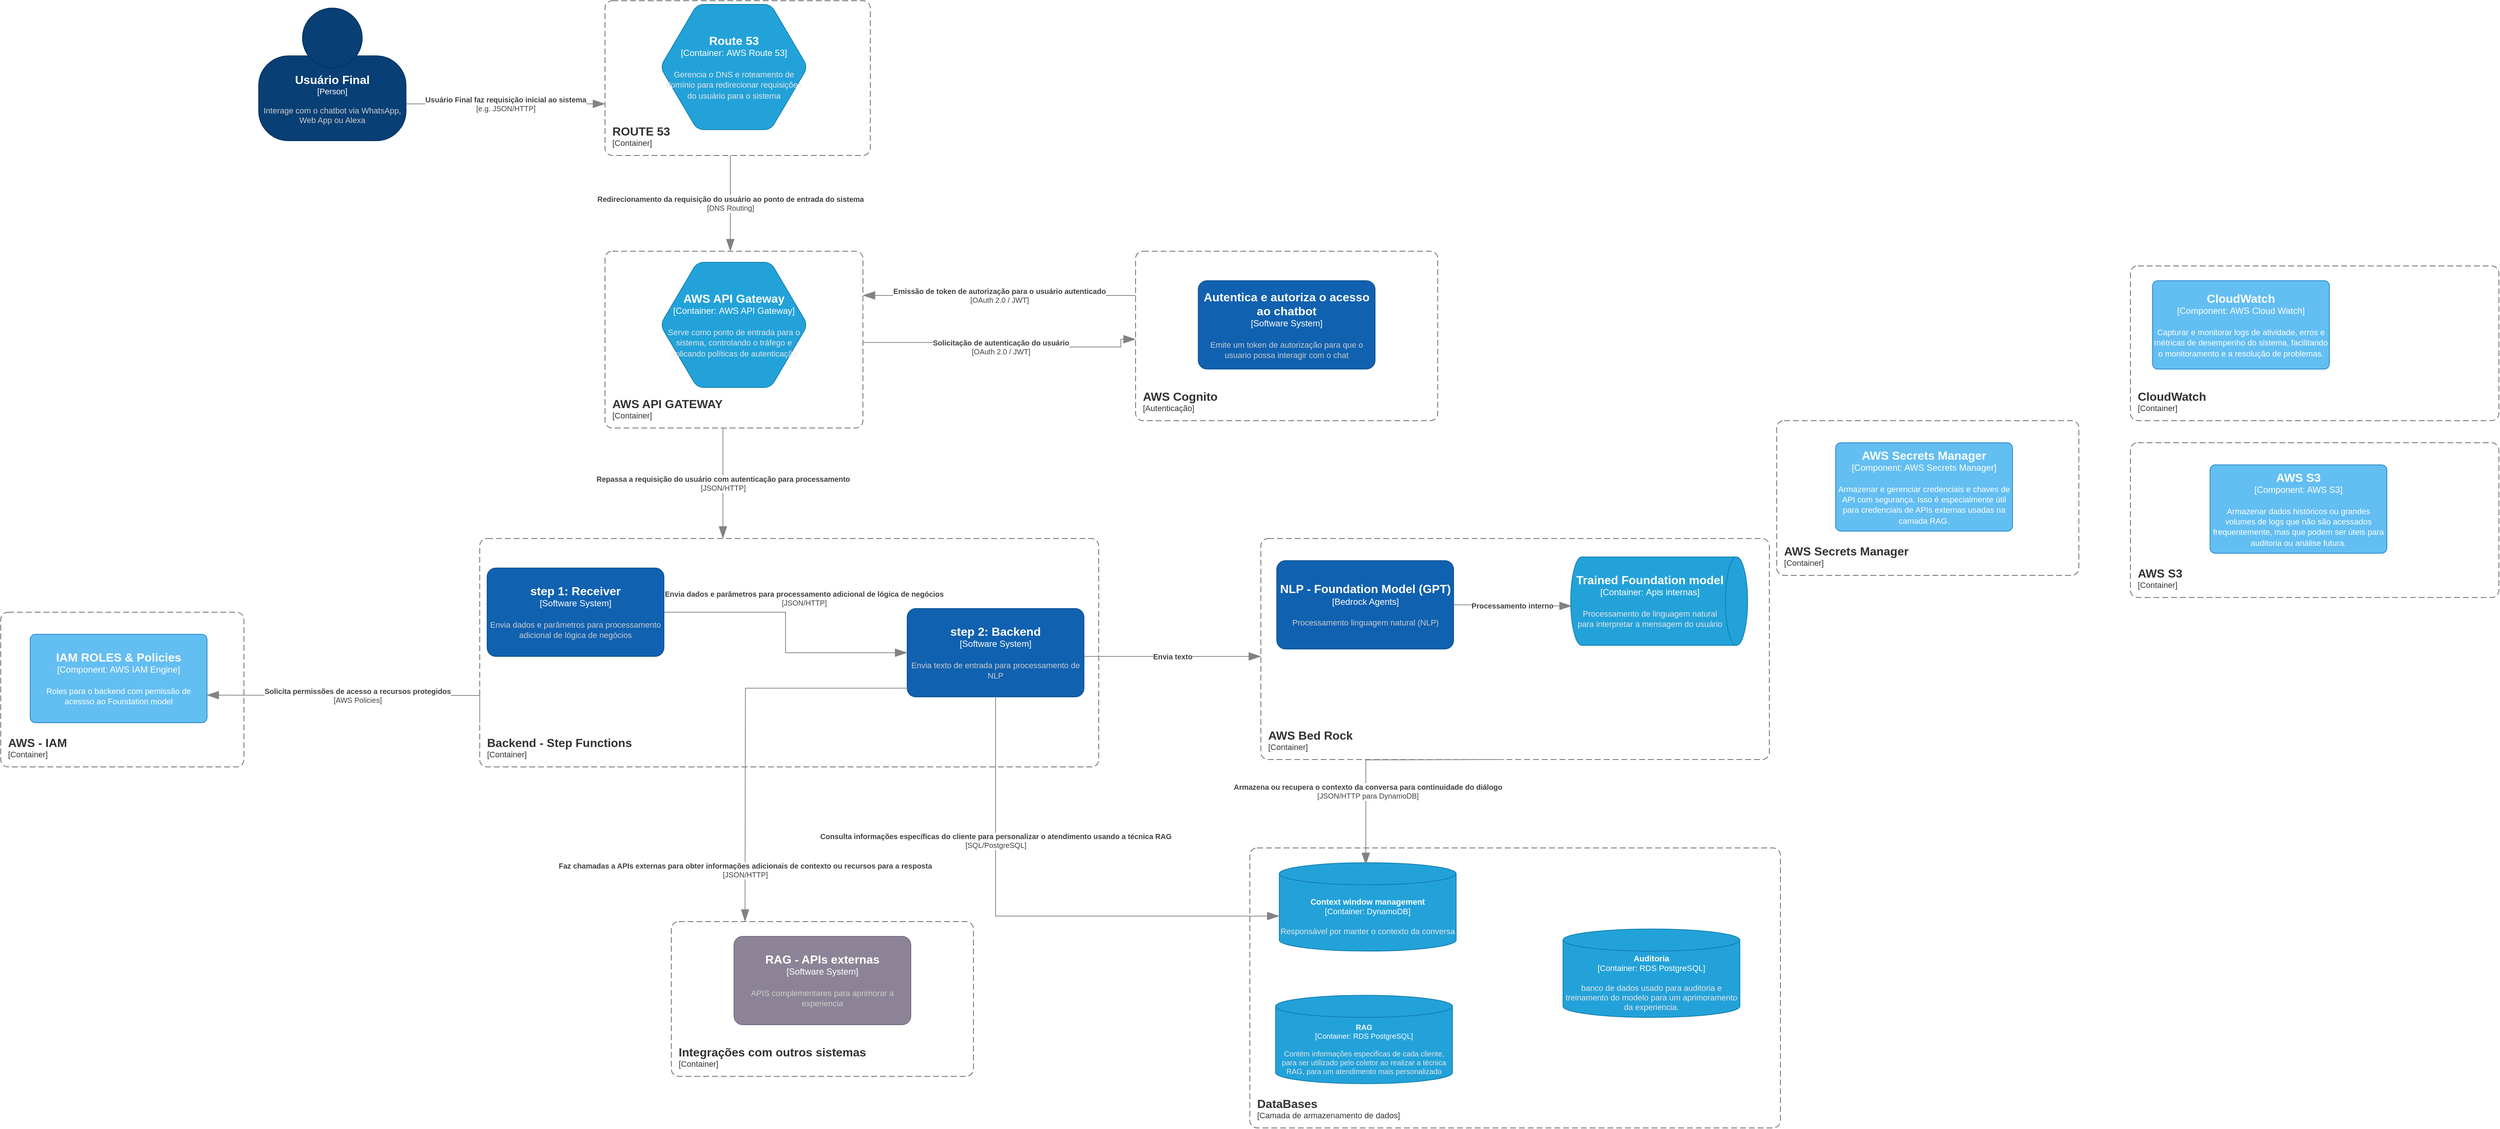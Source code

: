 <mxfile version="24.8.3">
  <diagram name="componentes" id="CaJh-Bn7c98b0ytrD74R">
    <mxGraphModel dx="5065" dy="3355" grid="1" gridSize="10" guides="1" tooltips="1" connect="1" arrows="1" fold="1" page="1" pageScale="1" pageWidth="827" pageHeight="1169" math="0" shadow="0">
      <root>
        <mxCell id="0" />
        <mxCell id="1" parent="0" />
        <object placeholders="1" c4Name="Usuário Final" c4Type="Person" c4Description="Interage com o chatbot via WhatsApp, Web App ou Alexa" label="&lt;font style=&quot;font-size: 16px&quot;&gt;&lt;b&gt;%c4Name%&lt;/b&gt;&lt;/font&gt;&lt;div&gt;[%c4Type%]&lt;/div&gt;&lt;br&gt;&lt;div&gt;&lt;font style=&quot;font-size: 11px&quot;&gt;&lt;font color=&quot;#cccccc&quot;&gt;%c4Description%&lt;/font&gt;&lt;/div&gt;" id="VNdF38yCdSBTjwTRoGW1-2">
          <mxCell style="html=1;fontSize=11;dashed=0;whiteSpace=wrap;fillColor=#083F75;strokeColor=#06315C;fontColor=#ffffff;shape=mxgraph.c4.person2;align=center;metaEdit=1;points=[[0.5,0,0],[1,0.5,0],[1,0.75,0],[0.75,1,0],[0.5,1,0],[0.25,1,0],[0,0.75,0],[0,0.5,0]];resizable=0;" parent="1" vertex="1">
            <mxGeometry x="-580" y="-220" width="200" height="180" as="geometry" />
          </mxCell>
        </object>
        <mxCell id="VNdF38yCdSBTjwTRoGW1-6" value="" style="group" parent="1" vertex="1" connectable="0">
          <mxGeometry x="610" y="100" width="410" height="240" as="geometry" />
        </mxCell>
        <object placeholders="1" c4Name="AWS Cognito" c4Type="ContainerScopeBoundary" c4Application="Autenticação" label="&lt;font style=&quot;font-size: 16px&quot;&gt;&lt;b&gt;&lt;div style=&quot;text-align: left&quot;&gt;%c4Name%&lt;/div&gt;&lt;/b&gt;&lt;/font&gt;&lt;div style=&quot;text-align: left&quot;&gt;[%c4Application%]&lt;/div&gt;" id="VNdF38yCdSBTjwTRoGW1-4">
          <mxCell style="rounded=1;fontSize=11;whiteSpace=wrap;html=1;dashed=1;arcSize=20;fillColor=none;strokeColor=#666666;fontColor=#333333;labelBackgroundColor=none;align=left;verticalAlign=bottom;labelBorderColor=none;spacingTop=0;spacing=10;dashPattern=8 4;metaEdit=1;rotatable=0;perimeter=rectanglePerimeter;noLabel=0;labelPadding=0;allowArrows=0;connectable=0;expand=0;recursiveResize=0;editable=1;pointerEvents=0;absoluteArcSize=1;points=[[0.25,0,0],[0.5,0,0],[0.75,0,0],[1,0.25,0],[1,0.5,0],[1,0.75,0],[0.75,1,0],[0.5,1,0],[0.25,1,0],[0,0.75,0],[0,0.5,0],[0,0.25,0]];" parent="VNdF38yCdSBTjwTRoGW1-6" vertex="1">
            <mxGeometry y="10" width="410" height="230" as="geometry" />
          </mxCell>
        </object>
        <object placeholders="1" c4Name="Autentica e autoriza o acesso ao chatbot" c4Type="Software System" c4Description="Emite um token de autorização para que o usuario possa interagir com o chat" label="&lt;font style=&quot;font-size: 16px&quot;&gt;&lt;b&gt;%c4Name%&lt;/b&gt;&lt;/font&gt;&lt;div&gt;[%c4Type%]&lt;/div&gt;&lt;br&gt;&lt;div&gt;&lt;font style=&quot;font-size: 11px&quot;&gt;&lt;font color=&quot;#cccccc&quot;&gt;%c4Description%&lt;/font&gt;&lt;/div&gt;" id="VNdF38yCdSBTjwTRoGW1-5">
          <mxCell style="rounded=1;whiteSpace=wrap;html=1;labelBackgroundColor=none;fillColor=#1061B0;fontColor=#ffffff;align=center;arcSize=10;strokeColor=#0D5091;metaEdit=1;resizable=0;points=[[0.25,0,0],[0.5,0,0],[0.75,0,0],[1,0.25,0],[1,0.5,0],[1,0.75,0],[0.75,1,0],[0.5,1,0],[0.25,1,0],[0,0.75,0],[0,0.5,0],[0,0.25,0]];" parent="VNdF38yCdSBTjwTRoGW1-6" vertex="1">
            <mxGeometry x="85" y="49.996" width="240" height="120" as="geometry" />
          </mxCell>
        </object>
        <object placeholders="1" c4Name="ROUTE 53" c4Type="ContainerScopeBoundary" c4Application="Container" label="&lt;font style=&quot;font-size: 16px&quot;&gt;&lt;b&gt;&lt;div style=&quot;text-align: left&quot;&gt;%c4Name%&lt;/div&gt;&lt;/b&gt;&lt;/font&gt;&lt;div style=&quot;text-align: left&quot;&gt;[%c4Application%]&lt;/div&gt;" id="VNdF38yCdSBTjwTRoGW1-8">
          <mxCell style="rounded=1;fontSize=11;whiteSpace=wrap;html=1;dashed=1;arcSize=20;fillColor=none;strokeColor=#666666;fontColor=#333333;labelBackgroundColor=none;align=left;verticalAlign=bottom;labelBorderColor=none;spacingTop=0;spacing=10;dashPattern=8 4;metaEdit=1;rotatable=0;perimeter=rectanglePerimeter;noLabel=0;labelPadding=0;allowArrows=0;connectable=0;expand=0;recursiveResize=0;editable=1;pointerEvents=0;absoluteArcSize=1;points=[[0.25,0,0],[0.5,0,0],[0.75,0,0],[1,0.25,0],[1,0.5,0],[1,0.75,0],[0.75,1,0],[0.5,1,0],[0.25,1,0],[0,0.75,0],[0,0.5,0],[0,0.25,0]];" parent="1" vertex="1">
            <mxGeometry x="-110" y="-230" width="360" height="210" as="geometry" />
          </mxCell>
        </object>
        <object placeholders="1" c4Name="CloudWatch" c4Type="ContainerScopeBoundary" c4Application="Container" label="&lt;font style=&quot;font-size: 16px&quot;&gt;&lt;b&gt;&lt;div style=&quot;text-align: left&quot;&gt;%c4Name%&lt;/div&gt;&lt;/b&gt;&lt;/font&gt;&lt;div style=&quot;text-align: left&quot;&gt;[%c4Application%]&lt;/div&gt;" id="xEpCCRuONQisVrGLrf9y-15">
          <mxCell style="rounded=1;fontSize=11;whiteSpace=wrap;html=1;dashed=1;arcSize=20;fillColor=none;strokeColor=#666666;fontColor=#333333;labelBackgroundColor=none;align=left;verticalAlign=bottom;labelBorderColor=none;spacingTop=0;spacing=10;dashPattern=8 4;metaEdit=1;rotatable=0;perimeter=rectanglePerimeter;noLabel=0;labelPadding=0;allowArrows=0;connectable=0;expand=0;recursiveResize=0;editable=1;pointerEvents=0;absoluteArcSize=1;points=[[0.25,0,0],[0.5,0,0],[0.75,0,0],[1,0.25,0],[1,0.5,0],[1,0.75,0],[0.75,1,0],[0.5,1,0],[0.25,1,0],[0,0.75,0],[0,0.5,0],[0,0.25,0]];" parent="1" vertex="1">
            <mxGeometry x="1960" y="130" width="500" height="210" as="geometry" />
          </mxCell>
        </object>
        <object placeholders="1" c4Name="CloudWatch" c4Type="Component" c4Technology="AWS Cloud Watch" c4Description="Capturar e monitorar logs de atividade, erros e métricas de desempenho do sistema, facilitando o monitoramento e a resolução de problemas." label="&lt;font style=&quot;font-size: 16px&quot;&gt;&lt;b&gt;%c4Name%&lt;/b&gt;&lt;/font&gt;&lt;div&gt;[%c4Type%: %c4Technology%]&lt;/div&gt;&lt;br&gt;&lt;div&gt;&lt;font style=&quot;font-size: 11px&quot;&gt;%c4Description%&lt;/font&gt;&lt;/div&gt;" id="xEpCCRuONQisVrGLrf9y-16">
          <mxCell style="rounded=1;whiteSpace=wrap;html=1;labelBackgroundColor=none;fillColor=#63BEF2;fontColor=#ffffff;align=center;arcSize=6;strokeColor=#2086C9;metaEdit=1;resizable=0;points=[[0.25,0,0],[0.5,0,0],[0.75,0,0],[1,0.25,0],[1,0.5,0],[1,0.75,0],[0.75,1,0],[0.5,1,0],[0.25,1,0],[0,0.75,0],[0,0.5,0],[0,0.25,0]];" parent="1" vertex="1">
            <mxGeometry x="1990" y="150" width="240" height="120" as="geometry" />
          </mxCell>
        </object>
        <object placeholders="1" c4Name="AWS Secrets Manager" c4Type="ContainerScopeBoundary" c4Application="Container" label="&lt;font style=&quot;font-size: 16px&quot;&gt;&lt;b&gt;&lt;div style=&quot;text-align: left&quot;&gt;%c4Name%&lt;/div&gt;&lt;/b&gt;&lt;/font&gt;&lt;div style=&quot;text-align: left&quot;&gt;[%c4Application%]&lt;/div&gt;" id="xEpCCRuONQisVrGLrf9y-17">
          <mxCell style="rounded=1;fontSize=11;whiteSpace=wrap;html=1;dashed=1;arcSize=20;fillColor=none;strokeColor=#666666;fontColor=#333333;labelBackgroundColor=none;align=left;verticalAlign=bottom;labelBorderColor=none;spacingTop=0;spacing=10;dashPattern=8 4;metaEdit=1;rotatable=0;perimeter=rectanglePerimeter;noLabel=0;labelPadding=0;allowArrows=0;connectable=0;expand=0;recursiveResize=0;editable=1;pointerEvents=0;absoluteArcSize=1;points=[[0.25,0,0],[0.5,0,0],[0.75,0,0],[1,0.25,0],[1,0.5,0],[1,0.75,0],[0.75,1,0],[0.5,1,0],[0.25,1,0],[0,0.75,0],[0,0.5,0],[0,0.25,0]];" parent="1" vertex="1">
            <mxGeometry x="1480" y="340" width="410" height="210" as="geometry" />
          </mxCell>
        </object>
        <object placeholders="1" c4Name="AWS Secrets Manager" c4Type="Component" c4Technology="AWS Secrets Manager" c4Description="Armazenar e gerenciar credenciais e chaves de API com segurança. Isso é especialmente útil para credenciais de APIs externas usadas na camada RAG." label="&lt;font style=&quot;font-size: 16px&quot;&gt;&lt;b&gt;%c4Name%&lt;/b&gt;&lt;/font&gt;&lt;div&gt;[%c4Type%: %c4Technology%]&lt;/div&gt;&lt;br&gt;&lt;div&gt;&lt;font style=&quot;font-size: 11px&quot;&gt;%c4Description%&lt;/font&gt;&lt;/div&gt;" id="xEpCCRuONQisVrGLrf9y-18">
          <mxCell style="rounded=1;whiteSpace=wrap;html=1;labelBackgroundColor=none;fillColor=#63BEF2;fontColor=#ffffff;align=center;arcSize=6;strokeColor=#2086C9;metaEdit=1;resizable=0;points=[[0.25,0,0],[0.5,0,0],[0.75,0,0],[1,0.25,0],[1,0.5,0],[1,0.75,0],[0.75,1,0],[0.5,1,0],[0.25,1,0],[0,0.75,0],[0,0.5,0],[0,0.25,0]];" parent="1" vertex="1">
            <mxGeometry x="1560" y="370" width="240" height="120" as="geometry" />
          </mxCell>
        </object>
        <object placeholders="1" c4Name="AWS S3" c4Type="ContainerScopeBoundary" c4Application="Container" label="&lt;font style=&quot;font-size: 16px&quot;&gt;&lt;b&gt;&lt;div style=&quot;text-align: left&quot;&gt;%c4Name%&lt;/div&gt;&lt;/b&gt;&lt;/font&gt;&lt;div style=&quot;text-align: left&quot;&gt;[%c4Application%]&lt;/div&gt;" id="xEpCCRuONQisVrGLrf9y-19">
          <mxCell style="rounded=1;fontSize=11;whiteSpace=wrap;html=1;dashed=1;arcSize=20;fillColor=none;strokeColor=#666666;fontColor=#333333;labelBackgroundColor=none;align=left;verticalAlign=bottom;labelBorderColor=none;spacingTop=0;spacing=10;dashPattern=8 4;metaEdit=1;rotatable=0;perimeter=rectanglePerimeter;noLabel=0;labelPadding=0;allowArrows=0;connectable=0;expand=0;recursiveResize=0;editable=1;pointerEvents=0;absoluteArcSize=1;points=[[0.25,0,0],[0.5,0,0],[0.75,0,0],[1,0.25,0],[1,0.5,0],[1,0.75,0],[0.75,1,0],[0.5,1,0],[0.25,1,0],[0,0.75,0],[0,0.5,0],[0,0.25,0]];" parent="1" vertex="1">
            <mxGeometry x="1960" y="370" width="500" height="210" as="geometry" />
          </mxCell>
        </object>
        <object placeholders="1" c4Name="AWS S3" c4Type="Component" c4Technology="AWS S3" c4Description="Armazenar dados históricos ou grandes volumes de logs que não são acessados frequentemente, mas que podem ser úteis para auditoria ou análise futura." label="&lt;font style=&quot;font-size: 16px&quot;&gt;&lt;b&gt;%c4Name%&lt;/b&gt;&lt;/font&gt;&lt;div&gt;[%c4Type%: %c4Technology%]&lt;/div&gt;&lt;br&gt;&lt;div&gt;&lt;font style=&quot;font-size: 11px&quot;&gt;%c4Description%&lt;/font&gt;&lt;/div&gt;" id="xEpCCRuONQisVrGLrf9y-20">
          <mxCell style="rounded=1;whiteSpace=wrap;html=1;labelBackgroundColor=none;fillColor=#63BEF2;fontColor=#ffffff;align=center;arcSize=6;strokeColor=#2086C9;metaEdit=1;resizable=0;points=[[0.25,0,0],[0.5,0,0],[0.75,0,0],[1,0.25,0],[1,0.5,0],[1,0.75,0],[0.75,1,0],[0.5,1,0],[0.25,1,0],[0,0.75,0],[0,0.5,0],[0,0.25,0]];" parent="1" vertex="1">
            <mxGeometry x="2068" y="400" width="240" height="120" as="geometry" />
          </mxCell>
        </object>
        <object placeholders="1" c4Name="Route 53" c4Type="Container" c4Technology="AWS Route 53" c4Description="Gerencia o DNS e roteamento de domínio para redirecionar requisições do usuário para o sistema" label="&lt;font style=&quot;font-size: 16px&quot;&gt;&lt;b&gt;%c4Name%&lt;/b&gt;&lt;/font&gt;&lt;div&gt;[%c4Type%:&amp;nbsp;%c4Technology%]&lt;/div&gt;&lt;br&gt;&lt;div&gt;&lt;font style=&quot;font-size: 11px&quot;&gt;&lt;font color=&quot;#E6E6E6&quot;&gt;%c4Description%&lt;/font&gt;&lt;/div&gt;" id="4NacW16ovgqLjH-iZWPr-2">
          <mxCell style="shape=hexagon;size=50;perimeter=hexagonPerimeter2;whiteSpace=wrap;html=1;fixedSize=1;rounded=1;labelBackgroundColor=none;fillColor=#23A2D9;fontSize=12;fontColor=#ffffff;align=center;strokeColor=#0E7DAD;metaEdit=1;points=[[0.5,0,0],[1,0.25,0],[1,0.5,0],[1,0.75,0],[0.5,1,0],[0,0.75,0],[0,0.5,0],[0,0.25,0]];resizable=0;" vertex="1" parent="1">
            <mxGeometry x="-35" y="-225" width="200" height="170" as="geometry" />
          </mxCell>
        </object>
        <object placeholders="1" c4Type="Relationship" c4Technology="e.g. JSON/HTTP" c4Description="Usuário Final faz requisição inicial ao sistema" label="&lt;div style=&quot;text-align: left&quot;&gt;&lt;div style=&quot;text-align: center&quot;&gt;&lt;b&gt;%c4Description%&lt;/b&gt;&lt;/div&gt;&lt;div style=&quot;text-align: center&quot;&gt;[%c4Technology%]&lt;/div&gt;&lt;/div&gt;" id="4NacW16ovgqLjH-iZWPr-5">
          <mxCell style="endArrow=blockThin;html=1;fontSize=10;fontColor=#404040;strokeWidth=1;endFill=1;strokeColor=#828282;elbow=vertical;metaEdit=1;endSize=14;startSize=14;jumpStyle=arc;jumpSize=16;rounded=0;edgeStyle=orthogonalEdgeStyle;" edge="1" parent="1">
            <mxGeometry width="240" relative="1" as="geometry">
              <mxPoint x="-380" y="-90" as="sourcePoint" />
              <mxPoint x="-110" y="-90" as="targetPoint" />
            </mxGeometry>
          </mxCell>
        </object>
        <mxCell id="4NacW16ovgqLjH-iZWPr-6" value="" style="group" vertex="1" connectable="0" parent="1">
          <mxGeometry x="-110" y="110" width="350" height="240" as="geometry" />
        </mxCell>
        <object placeholders="1" c4Name="AWS API GATEWAY" c4Type="ContainerScopeBoundary" c4Application="Container" label="&lt;font style=&quot;font-size: 16px&quot;&gt;&lt;b&gt;&lt;div style=&quot;text-align: left&quot;&gt;%c4Name%&lt;/div&gt;&lt;/b&gt;&lt;/font&gt;&lt;div style=&quot;text-align: left&quot;&gt;[%c4Application%]&lt;/div&gt;" id="VNdF38yCdSBTjwTRoGW1-7">
          <mxCell style="rounded=1;fontSize=11;whiteSpace=wrap;html=1;dashed=1;arcSize=20;fillColor=none;strokeColor=#666666;fontColor=#333333;labelBackgroundColor=none;align=left;verticalAlign=bottom;labelBorderColor=none;spacingTop=0;spacing=10;dashPattern=8 4;metaEdit=1;rotatable=0;perimeter=rectanglePerimeter;noLabel=0;labelPadding=0;allowArrows=0;connectable=0;expand=0;recursiveResize=0;editable=1;pointerEvents=0;absoluteArcSize=1;points=[[0.25,0,0],[0.5,0,0],[0.75,0,0],[1,0.25,0],[1,0.5,0],[1,0.75,0],[0.75,1,0],[0.5,1,0],[0.25,1,0],[0,0.75,0],[0,0.5,0],[0,0.25,0]];" parent="4NacW16ovgqLjH-iZWPr-6" vertex="1">
            <mxGeometry width="350" height="240" as="geometry" />
          </mxCell>
        </object>
        <object placeholders="1" c4Name="AWS API Gateway" c4Type="Container" c4Technology="AWS API Gateway" c4Description="Serve como ponto de entrada para o sistema, controlando o tráfego e aplicando políticas de autenticação" label="&lt;font style=&quot;font-size: 16px&quot;&gt;&lt;b&gt;%c4Name%&lt;/b&gt;&lt;/font&gt;&lt;div&gt;[%c4Type%:&amp;nbsp;%c4Technology%]&lt;/div&gt;&lt;br&gt;&lt;div&gt;&lt;font style=&quot;font-size: 11px&quot;&gt;&lt;font color=&quot;#E6E6E6&quot;&gt;%c4Description%&lt;/font&gt;&lt;/div&gt;" id="4NacW16ovgqLjH-iZWPr-3">
          <mxCell style="shape=hexagon;size=50;perimeter=hexagonPerimeter2;whiteSpace=wrap;html=1;fixedSize=1;rounded=1;labelBackgroundColor=none;fillColor=#23A2D9;fontSize=12;fontColor=#ffffff;align=center;strokeColor=#0E7DAD;metaEdit=1;points=[[0.5,0,0],[1,0.25,0],[1,0.5,0],[1,0.75,0],[0.5,1,0],[0,0.75,0],[0,0.5,0],[0,0.25,0]];resizable=0;" vertex="1" parent="4NacW16ovgqLjH-iZWPr-6">
            <mxGeometry x="74.996" y="15" width="200" height="170" as="geometry" />
          </mxCell>
        </object>
        <object placeholders="1" c4Type="Relationship" c4Technology="DNS Routing" c4Description="Redirecionamento da requisição do usuário ao ponto de entrada do sistema" label="&lt;div style=&quot;text-align: left&quot;&gt;&lt;div style=&quot;text-align: center&quot;&gt;&lt;b&gt;%c4Description%&lt;/b&gt;&lt;/div&gt;&lt;div style=&quot;text-align: center&quot;&gt;[%c4Technology%]&lt;/div&gt;&lt;/div&gt;" id="4NacW16ovgqLjH-iZWPr-7">
          <mxCell style="endArrow=blockThin;html=1;fontSize=10;fontColor=#404040;strokeWidth=1;endFill=1;strokeColor=#828282;elbow=vertical;metaEdit=1;endSize=14;startSize=14;jumpStyle=arc;jumpSize=16;rounded=0;edgeStyle=orthogonalEdgeStyle;" edge="1" parent="1">
            <mxGeometry width="240" relative="1" as="geometry">
              <mxPoint x="60" y="-20" as="sourcePoint" />
              <mxPoint x="60" y="110" as="targetPoint" />
            </mxGeometry>
          </mxCell>
        </object>
        <object placeholders="1" c4Type="Relationship" c4Technology="OAuth 2.0 / JWT" c4Description="Solicitação de autenticação do usuário" label="&lt;div style=&quot;text-align: left&quot;&gt;&lt;div style=&quot;text-align: center&quot;&gt;&lt;b&gt;%c4Description%&lt;/b&gt;&lt;/div&gt;&lt;div style=&quot;text-align: center&quot;&gt;[%c4Technology%]&lt;/div&gt;&lt;/div&gt;" id="4NacW16ovgqLjH-iZWPr-8">
          <mxCell style="endArrow=blockThin;html=1;fontSize=10;fontColor=#404040;strokeWidth=1;endFill=1;strokeColor=#828282;elbow=vertical;metaEdit=1;endSize=14;startSize=14;jumpStyle=arc;jumpSize=16;rounded=0;edgeStyle=orthogonalEdgeStyle;" edge="1" parent="1">
            <mxGeometry width="240" relative="1" as="geometry">
              <mxPoint x="240" y="233.91" as="sourcePoint" />
              <mxPoint x="610" y="229.5" as="targetPoint" />
              <Array as="points">
                <mxPoint x="415" y="234" />
                <mxPoint x="415" y="240" />
                <mxPoint x="590" y="240" />
                <mxPoint x="590" y="230" />
              </Array>
            </mxGeometry>
          </mxCell>
        </object>
        <object placeholders="1" c4Type="Relationship" c4Technology="OAuth 2.0 / JWT" c4Description="Emissão de token de autorização para o usuário autenticado" label="&lt;div style=&quot;text-align: left&quot;&gt;&lt;div style=&quot;text-align: center&quot;&gt;&lt;b&gt;%c4Description%&lt;/b&gt;&lt;/div&gt;&lt;div style=&quot;text-align: center&quot;&gt;[%c4Technology%]&lt;/div&gt;&lt;/div&gt;" id="4NacW16ovgqLjH-iZWPr-9">
          <mxCell style="endArrow=blockThin;html=1;fontSize=10;fontColor=#404040;strokeWidth=1;endFill=1;strokeColor=#828282;elbow=vertical;metaEdit=1;endSize=14;startSize=14;jumpStyle=arc;jumpSize=16;rounded=0;edgeStyle=orthogonalEdgeStyle;" edge="1" parent="1">
            <mxGeometry width="240" relative="1" as="geometry">
              <mxPoint x="610" y="170" as="sourcePoint" />
              <mxPoint x="240" y="170" as="targetPoint" />
            </mxGeometry>
          </mxCell>
        </object>
        <object placeholders="1" c4Type="Relationship" c4Technology="JSON/HTTP" c4Description="Repassa a requisição do usuário com autenticação para processamento" label="&lt;div style=&quot;text-align: left&quot;&gt;&lt;div style=&quot;text-align: center&quot;&gt;&lt;b&gt;%c4Description%&lt;/b&gt;&lt;/div&gt;&lt;div style=&quot;text-align: center&quot;&gt;[%c4Technology%]&lt;/div&gt;&lt;/div&gt;" id="4NacW16ovgqLjH-iZWPr-11">
          <mxCell style="endArrow=blockThin;html=1;fontSize=10;fontColor=#404040;strokeWidth=1;endFill=1;strokeColor=#828282;elbow=vertical;metaEdit=1;endSize=14;startSize=14;jumpStyle=arc;jumpSize=16;rounded=0;edgeStyle=orthogonalEdgeStyle;" edge="1" parent="1">
            <mxGeometry width="240" relative="1" as="geometry">
              <mxPoint x="50" y="350" as="sourcePoint" />
              <mxPoint x="50" y="500" as="targetPoint" />
            </mxGeometry>
          </mxCell>
        </object>
        <object placeholders="1" c4Type="Relationship" c4Technology="JSON/HTTP" c4Description=" Envia dados e parâmetros para processamento adicional de lógica de negócios" label="&lt;div style=&quot;text-align: left&quot;&gt;&lt;div style=&quot;text-align: center&quot;&gt;&lt;b&gt;%c4Description%&lt;/b&gt;&lt;/div&gt;&lt;div style=&quot;text-align: center&quot;&gt;[%c4Technology%]&lt;/div&gt;&lt;/div&gt;" id="4NacW16ovgqLjH-iZWPr-13">
          <mxCell style="endArrow=blockThin;html=1;fontSize=10;fontColor=#404040;strokeWidth=1;endFill=1;strokeColor=#828282;elbow=vertical;metaEdit=1;endSize=14;startSize=14;jumpStyle=arc;jumpSize=16;rounded=0;edgeStyle=orthogonalEdgeStyle;entryX=0;entryY=0.5;entryDx=0;entryDy=0;entryPerimeter=0;exitX=1;exitY=0.5;exitDx=0;exitDy=0;exitPerimeter=0;" edge="1" parent="1" source="xEpCCRuONQisVrGLrf9y-6" target="4NacW16ovgqLjH-iZWPr-12">
            <mxGeometry x="-0.136" y="32" width="240" relative="1" as="geometry">
              <mxPoint x="-10" y="600" as="sourcePoint" />
              <mxPoint x="220" y="600" as="targetPoint" />
              <mxPoint x="-7" y="-20" as="offset" />
            </mxGeometry>
          </mxCell>
        </object>
        <object placeholders="1" c4Name="Backend - Step Functions" c4Type="ContainerScopeBoundary" c4Application="Container" label="&lt;font style=&quot;font-size: 16px&quot;&gt;&lt;b&gt;&lt;div style=&quot;text-align: left&quot;&gt;%c4Name%&lt;/div&gt;&lt;/b&gt;&lt;/font&gt;&lt;div style=&quot;text-align: left&quot;&gt;[%c4Application%]&lt;/div&gt;" id="xEpCCRuONQisVrGLrf9y-5">
          <mxCell style="rounded=1;fontSize=11;whiteSpace=wrap;html=1;dashed=1;arcSize=20;fillColor=none;strokeColor=#666666;fontColor=#333333;labelBackgroundColor=none;align=left;verticalAlign=bottom;labelBorderColor=none;spacingTop=0;spacing=10;dashPattern=8 4;metaEdit=1;rotatable=0;perimeter=rectanglePerimeter;noLabel=0;labelPadding=0;allowArrows=0;connectable=0;expand=0;recursiveResize=0;editable=1;pointerEvents=0;absoluteArcSize=1;points=[[0.25,0,0],[0.5,0,0],[0.75,0,0],[1,0.25,0],[1,0.5,0],[1,0.75,0],[0.75,1,0],[0.5,1,0],[0.25,1,0],[0,0.75,0],[0,0.5,0],[0,0.25,0]];" parent="1" vertex="1">
            <mxGeometry x="-280" y="500" width="840" height="310" as="geometry" />
          </mxCell>
        </object>
        <object placeholders="1" c4Name="step 2: Backend" c4Type="Software System" c4Description="Envia texto de entrada para processamento de NLP" label="&lt;font style=&quot;font-size: 16px&quot;&gt;&lt;b&gt;%c4Name%&lt;/b&gt;&lt;/font&gt;&lt;div&gt;[%c4Type%]&lt;/div&gt;&lt;br&gt;&lt;div&gt;&lt;font style=&quot;font-size: 11px&quot;&gt;&lt;font color=&quot;#cccccc&quot;&gt;%c4Description%&lt;/font&gt;&lt;/div&gt;" id="4NacW16ovgqLjH-iZWPr-12">
          <mxCell style="rounded=1;whiteSpace=wrap;html=1;labelBackgroundColor=none;fillColor=#1061B0;fontColor=#ffffff;align=center;arcSize=10;strokeColor=#0D5091;metaEdit=1;resizable=0;points=[[0.25,0,0],[0.5,0,0],[0.75,0,0],[1,0.25,0],[1,0.5,0],[1,0.75,0],[0.75,1,0],[0.5,1,0],[0.25,1,0],[0,0.75,0],[0,0.5,0],[0,0.25,0]];" vertex="1" parent="1">
            <mxGeometry x="299.997" y="594.996" width="240" height="120" as="geometry" />
          </mxCell>
        </object>
        <object placeholders="1" c4Name="step 1: Receiver" c4Type="Software System" c4Description="Envia dados e parâmetros para processamento adicional de lógica de negócios" label="&lt;font style=&quot;font-size: 16px&quot;&gt;&lt;b&gt;%c4Name%&lt;/b&gt;&lt;/font&gt;&lt;div&gt;[%c4Type%]&lt;/div&gt;&lt;br&gt;&lt;div&gt;&lt;font style=&quot;font-size: 11px&quot;&gt;&lt;font color=&quot;#cccccc&quot;&gt;%c4Description%&lt;/font&gt;&lt;/div&gt;" id="xEpCCRuONQisVrGLrf9y-6">
          <mxCell style="rounded=1;whiteSpace=wrap;html=1;labelBackgroundColor=none;fillColor=#1061B0;fontColor=#ffffff;align=center;arcSize=10;strokeColor=#0D5091;metaEdit=1;resizable=0;points=[[0.25,0,0],[0.5,0,0],[0.75,0,0],[1,0.25,0],[1,0.5,0],[1,0.75,0],[0.75,1,0],[0.5,1,0],[0.25,1,0],[0,0.75,0],[0,0.5,0],[0,0.25,0]];" parent="1" vertex="1">
            <mxGeometry x="-270.003" y="539.996" width="240" height="120" as="geometry" />
          </mxCell>
        </object>
        <mxCell id="4NacW16ovgqLjH-iZWPr-14" value="" style="group" vertex="1" connectable="0" parent="1">
          <mxGeometry x="780" y="500" width="690" height="300" as="geometry" />
        </mxCell>
        <object placeholders="1" c4Name="AWS Bed Rock" c4Type="ContainerScopeBoundary" c4Application="Container" label="&lt;font style=&quot;font-size: 16px&quot;&gt;&lt;b&gt;&lt;div style=&quot;text-align: left&quot;&gt;%c4Name%&lt;/div&gt;&lt;/b&gt;&lt;/font&gt;&lt;div style=&quot;text-align: left&quot;&gt;[%c4Application%]&lt;/div&gt;" id="xEpCCRuONQisVrGLrf9y-2">
          <mxCell style="rounded=1;fontSize=11;whiteSpace=wrap;html=1;dashed=1;arcSize=20;fillColor=none;strokeColor=#666666;fontColor=#333333;labelBackgroundColor=none;align=left;verticalAlign=bottom;labelBorderColor=none;spacingTop=0;spacing=10;dashPattern=8 4;metaEdit=1;rotatable=0;perimeter=rectanglePerimeter;noLabel=0;labelPadding=0;allowArrows=0;connectable=0;expand=0;recursiveResize=0;editable=1;pointerEvents=0;absoluteArcSize=1;points=[[0.25,0,0],[0.5,0,0],[0.75,0,0],[1,0.25,0],[1,0.5,0],[1,0.75,0],[0.75,1,0],[0.5,1,0],[0.25,1,0],[0,0.75,0],[0,0.5,0],[0,0.25,0]];" parent="4NacW16ovgqLjH-iZWPr-14" vertex="1">
            <mxGeometry width="690" height="300" as="geometry" />
          </mxCell>
        </object>
        <object placeholders="1" c4Name="NLP - Foundation Model (GPT)" c4Type="Bedrock Agents" c4Description="Processamento linguagem natural (NLP)" label="&lt;font style=&quot;font-size: 16px&quot;&gt;&lt;b&gt;%c4Name%&lt;/b&gt;&lt;/font&gt;&lt;div&gt;[%c4Type%]&lt;/div&gt;&lt;br&gt;&lt;div&gt;&lt;font style=&quot;font-size: 11px&quot;&gt;&lt;font color=&quot;#cccccc&quot;&gt;%c4Description%&lt;/font&gt;&lt;/div&gt;" id="xEpCCRuONQisVrGLrf9y-4">
          <mxCell style="rounded=1;whiteSpace=wrap;html=1;labelBackgroundColor=none;fillColor=#1061B0;fontColor=#ffffff;align=center;arcSize=10;strokeColor=#0D5091;metaEdit=1;resizable=0;points=[[0.25,0,0],[0.5,0,0],[0.75,0,0],[1,0.25,0],[1,0.5,0],[1,0.75,0],[0.75,1,0],[0.5,1,0],[0.25,1,0],[0,0.75,0],[0,0.5,0],[0,0.25,0]];" parent="4NacW16ovgqLjH-iZWPr-14" vertex="1">
            <mxGeometry x="21.562" y="29.997" width="240" height="120" as="geometry" />
          </mxCell>
        </object>
        <object placeholders="1" c4Name="Trained Foundation model" c4Type="Container" c4Technology="Apis internas" c4Description="Processamento de linguagem natural para interpretar a mensagem do usuário" label="&lt;font style=&quot;font-size: 16px&quot;&gt;&lt;b&gt;%c4Name%&lt;/b&gt;&lt;/font&gt;&lt;div&gt;[%c4Type%:&amp;nbsp;%c4Technology%]&lt;/div&gt;&lt;br&gt;&lt;div&gt;&lt;font style=&quot;font-size: 11px&quot;&gt;&lt;font color=&quot;#E6E6E6&quot;&gt;%c4Description%&lt;/font&gt;&lt;/div&gt;" id="4NacW16ovgqLjH-iZWPr-16">
          <mxCell style="shape=cylinder3;size=15;direction=south;whiteSpace=wrap;html=1;boundedLbl=1;rounded=0;labelBackgroundColor=none;fillColor=#23A2D9;fontSize=12;fontColor=#ffffff;align=center;strokeColor=#0E7DAD;metaEdit=1;points=[[0.5,0,0],[1,0.25,0],[1,0.5,0],[1,0.75,0],[0.5,1,0],[0,0.75,0],[0,0.5,0],[0,0.25,0]];resizable=0;" vertex="1" parent="4NacW16ovgqLjH-iZWPr-14">
            <mxGeometry x="420.469" y="25" width="240" height="120" as="geometry" />
          </mxCell>
        </object>
        <object placeholders="1" c4Type="Relationship" c4Description="Processamento interno" label="&lt;div style=&quot;text-align: left&quot;&gt;&lt;div style=&quot;text-align: center&quot;&gt;&lt;b&gt;%c4Description%&lt;/b&gt;&lt;/div&gt;" id="4NacW16ovgqLjH-iZWPr-17">
          <mxCell style="endArrow=blockThin;html=1;fontSize=10;fontColor=#404040;strokeWidth=1;endFill=1;strokeColor=#828282;elbow=vertical;metaEdit=1;endSize=14;startSize=14;jumpStyle=arc;jumpSize=16;rounded=0;edgeStyle=orthogonalEdgeStyle;exitX=1;exitY=0.5;exitDx=0;exitDy=0;exitPerimeter=0;entryX=0.554;entryY=0.995;entryDx=0;entryDy=0;entryPerimeter=0;" edge="1" parent="4NacW16ovgqLjH-iZWPr-14" source="xEpCCRuONQisVrGLrf9y-4" target="4NacW16ovgqLjH-iZWPr-16">
            <mxGeometry width="240" relative="1" as="geometry">
              <mxPoint x="258.75" y="210" as="sourcePoint" />
              <mxPoint x="517.5" y="210" as="targetPoint" />
            </mxGeometry>
          </mxCell>
        </object>
        <object placeholders="1" c4Type="Relationship" c4Description="Envia texto" label="&lt;div style=&quot;text-align: left&quot;&gt;&lt;div style=&quot;text-align: center&quot;&gt;&lt;b&gt;%c4Description%&lt;/b&gt;&lt;/div&gt;" id="4NacW16ovgqLjH-iZWPr-15">
          <mxCell style="endArrow=blockThin;html=1;fontSize=10;fontColor=#404040;strokeWidth=1;endFill=1;strokeColor=#828282;elbow=vertical;metaEdit=1;endSize=14;startSize=14;jumpStyle=arc;jumpSize=16;rounded=0;edgeStyle=orthogonalEdgeStyle;" edge="1" parent="1">
            <mxGeometry width="240" relative="1" as="geometry">
              <mxPoint x="540" y="660" as="sourcePoint" />
              <mxPoint x="780" y="660" as="targetPoint" />
            </mxGeometry>
          </mxCell>
        </object>
        <mxCell id="4NacW16ovgqLjH-iZWPr-19" value="" style="group;fontSize=11;" vertex="1" connectable="0" parent="1">
          <mxGeometry x="765" y="920" width="720" height="380" as="geometry" />
        </mxCell>
        <mxCell id="4NacW16ovgqLjH-iZWPr-25" value="" style="group" vertex="1" connectable="0" parent="4NacW16ovgqLjH-iZWPr-19">
          <mxGeometry width="720" height="380" as="geometry" />
        </mxCell>
        <object placeholders="1" c4Name="DataBases" c4Type="ContainerScopeBoundary" c4Application="Camada de armazenamento de dados" label="&lt;font style=&quot;font-size: 16px&quot;&gt;&lt;b&gt;&lt;div style=&quot;text-align: left&quot;&gt;%c4Name%&lt;/div&gt;&lt;/b&gt;&lt;/font&gt;&lt;div style=&quot;text-align: left&quot;&gt;[%c4Application%]&lt;/div&gt;" id="4NacW16ovgqLjH-iZWPr-20">
          <mxCell style="rounded=1;fontSize=11;whiteSpace=wrap;html=1;dashed=1;arcSize=20;fillColor=none;strokeColor=#666666;fontColor=#333333;labelBackgroundColor=none;align=left;verticalAlign=bottom;labelBorderColor=none;spacingTop=0;spacing=10;dashPattern=8 4;metaEdit=1;rotatable=0;perimeter=rectanglePerimeter;noLabel=0;labelPadding=0;allowArrows=0;connectable=0;expand=0;recursiveResize=0;editable=1;pointerEvents=0;absoluteArcSize=1;points=[[0.25,0,0],[0.5,0,0],[0.75,0,0],[1,0.25,0],[1,0.5,0],[1,0.75,0],[0.75,1,0],[0.5,1,0],[0.25,1,0],[0,0.75,0],[0,0.5,0],[0,0.25,0]];" vertex="1" parent="4NacW16ovgqLjH-iZWPr-25">
            <mxGeometry width="720" height="380" as="geometry" />
          </mxCell>
        </object>
        <object placeholders="1" c4Name="Context window management" c4Type="Container" c4Technology="DynamoDB" c4Description="Responsável por manter o contexto da conversa" label="&lt;font style=&quot;font-size: 11px;&quot;&gt;&lt;b style=&quot;font-size: 11px;&quot;&gt;%c4Name%&lt;/b&gt;&lt;/font&gt;&lt;div style=&quot;font-size: 11px;&quot;&gt;[%c4Type%:&amp;nbsp;%c4Technology%]&lt;/div&gt;&lt;br style=&quot;font-size: 11px;&quot;&gt;&lt;div style=&quot;font-size: 11px;&quot;&gt;&lt;font style=&quot;font-size: 11px&quot;&gt;&lt;font color=&quot;#E6E6E6&quot; style=&quot;font-size: 11px;&quot;&gt;%c4Description%&lt;/font&gt;&lt;/font&gt;&lt;/div&gt;" id="4NacW16ovgqLjH-iZWPr-24">
          <mxCell style="shape=cylinder3;size=15;whiteSpace=wrap;html=1;boundedLbl=1;rounded=0;labelBackgroundColor=none;fillColor=#23A2D9;fontSize=11;fontColor=#ffffff;align=center;strokeColor=#0E7DAD;metaEdit=1;points=[[0.5,0,0],[1,0.25,0],[1,0.5,0],[1,0.75,0],[0.5,1,0],[0,0.75,0],[0,0.5,0],[0,0.25,0]];resizable=0;" vertex="1" parent="4NacW16ovgqLjH-iZWPr-25">
            <mxGeometry x="40" y="20" width="240" height="120" as="geometry" />
          </mxCell>
        </object>
        <object placeholders="1" c4Name="Auditoria" c4Type="Container" c4Technology="RDS PostgreSQL" c4Description="banco de dados usado para auditoria e treinamento do modelo para um aprimoramento da experiencia." label="&lt;font style=&quot;font-size: 11px;&quot;&gt;&lt;b style=&quot;font-size: 11px;&quot;&gt;%c4Name%&lt;/b&gt;&lt;/font&gt;&lt;div style=&quot;font-size: 11px;&quot;&gt;[%c4Type%:&amp;nbsp;%c4Technology%]&lt;/div&gt;&lt;br style=&quot;font-size: 11px;&quot;&gt;&lt;div style=&quot;font-size: 11px;&quot;&gt;&lt;font style=&quot;font-size: 11px&quot;&gt;&lt;font color=&quot;#E6E6E6&quot; style=&quot;font-size: 11px;&quot;&gt;%c4Description%&lt;/font&gt;&lt;/font&gt;&lt;/div&gt;" id="4NacW16ovgqLjH-iZWPr-23">
          <mxCell style="shape=cylinder3;size=15;whiteSpace=wrap;html=1;boundedLbl=1;rounded=0;labelBackgroundColor=none;fillColor=#23A2D9;fontSize=11;fontColor=#ffffff;align=center;strokeColor=#0E7DAD;metaEdit=1;points=[[0.5,0,0],[1,0.25,0],[1,0.5,0],[1,0.75,0],[0.5,1,0],[0,0.75,0],[0,0.5,0],[0,0.25,0]];resizable=0;" vertex="1" parent="4NacW16ovgqLjH-iZWPr-25">
            <mxGeometry x="425" y="110" width="240" height="120" as="geometry" />
          </mxCell>
        </object>
        <object placeholders="1" c4Name="RAG" c4Type="Container" c4Technology="RDS PostgreSQL" c4Description="Contém informações especificas de cada cliente, para ser utilizado pelo coletor ao realizar a técnica RAG, para um atendimento mais personalizado" label="&lt;font style=&quot;font-size: 10px;&quot;&gt;&lt;b style=&quot;font-size: 10px;&quot;&gt;%c4Name%&lt;/b&gt;&lt;/font&gt;&lt;div style=&quot;font-size: 10px;&quot;&gt;[%c4Type%:&amp;nbsp;%c4Technology%]&lt;/div&gt;&lt;br style=&quot;font-size: 10px;&quot;&gt;&lt;div style=&quot;font-size: 10px;&quot;&gt;&lt;font style=&quot;font-size: 10px;&quot;&gt;&lt;font style=&quot;font-size: 10px;&quot; color=&quot;#E6E6E6&quot;&gt;%c4Description%&lt;/font&gt;&lt;/font&gt;&lt;/div&gt;" id="4NacW16ovgqLjH-iZWPr-22">
          <mxCell style="shape=cylinder3;size=15;whiteSpace=wrap;html=1;boundedLbl=1;rounded=0;labelBackgroundColor=none;fillColor=#23A2D9;fontSize=10;fontColor=#ffffff;align=center;strokeColor=#0E7DAD;metaEdit=1;points=[[0.5,0,0],[1,0.25,0],[1,0.5,0],[1,0.75,0],[0.5,1,0],[0,0.75,0],[0,0.5,0],[0,0.25,0]];resizable=0;" vertex="1" parent="4NacW16ovgqLjH-iZWPr-25">
            <mxGeometry x="35" y="200" width="240" height="120" as="geometry" />
          </mxCell>
        </object>
        <object placeholders="1" c4Type="Relationship" c4Technology="JSON/HTTP para DynamoDB" c4Description="Armazena ou recupera o contexto da conversa para continuidade do diálogo" label="&lt;div style=&quot;text-align: left&quot;&gt;&lt;div style=&quot;text-align: center&quot;&gt;&lt;b&gt;%c4Description%&lt;/b&gt;&lt;/div&gt;&lt;div style=&quot;text-align: center&quot;&gt;[%c4Technology%]&lt;/div&gt;&lt;/div&gt;" id="4NacW16ovgqLjH-iZWPr-26">
          <mxCell style="endArrow=blockThin;html=1;fontSize=10;fontColor=#404040;strokeWidth=1;endFill=1;strokeColor=#828282;elbow=vertical;metaEdit=1;endSize=14;startSize=14;jumpStyle=arc;jumpSize=16;rounded=0;edgeStyle=orthogonalEdgeStyle;entryX=0.489;entryY=0.025;entryDx=0;entryDy=0;entryPerimeter=0;" edge="1" parent="1" target="4NacW16ovgqLjH-iZWPr-24">
            <mxGeometry x="0.398" y="3" width="240" relative="1" as="geometry">
              <mxPoint x="1110" y="800" as="sourcePoint" />
              <mxPoint x="1110" y="980" as="targetPoint" />
              <mxPoint as="offset" />
            </mxGeometry>
          </mxCell>
        </object>
        <object placeholders="1" c4Type="Relationship" c4Technology="SQL/PostgreSQL" c4Description="Consulta informações específicas do cliente para personalizar o atendimento usando a técnica RAG" label="&lt;div style=&quot;text-align: left&quot;&gt;&lt;div style=&quot;text-align: center&quot;&gt;&lt;b&gt;%c4Description%&lt;/b&gt;&lt;/div&gt;&lt;div style=&quot;text-align: center&quot;&gt;[%c4Technology%]&lt;/div&gt;&lt;/div&gt;" id="4NacW16ovgqLjH-iZWPr-27">
          <mxCell style="endArrow=blockThin;html=1;fontSize=10;fontColor=#404040;strokeWidth=1;endFill=1;strokeColor=#828282;elbow=vertical;metaEdit=1;endSize=14;startSize=14;jumpStyle=arc;jumpSize=16;rounded=0;edgeStyle=orthogonalEdgeStyle;exitX=0.5;exitY=1;exitDx=0;exitDy=0;exitPerimeter=0;entryX=0;entryY=0.604;entryDx=0;entryDy=0;entryPerimeter=0;" edge="1" parent="1" source="4NacW16ovgqLjH-iZWPr-12" target="4NacW16ovgqLjH-iZWPr-24">
            <mxGeometry x="-0.429" width="240" relative="1" as="geometry">
              <mxPoint x="410" y="870" as="sourcePoint" />
              <mxPoint x="650" y="870" as="targetPoint" />
              <mxPoint as="offset" />
            </mxGeometry>
          </mxCell>
        </object>
        <mxCell id="4NacW16ovgqLjH-iZWPr-28" value="" style="group" vertex="1" connectable="0" parent="1">
          <mxGeometry x="-20" y="1020" width="410" height="210" as="geometry" />
        </mxCell>
        <object placeholders="1" c4Name="Integrações com outros sistemas" c4Type="ContainerScopeBoundary" c4Application="Container" label="&lt;font style=&quot;font-size: 16px&quot;&gt;&lt;b&gt;&lt;div style=&quot;text-align: left&quot;&gt;%c4Name%&lt;/div&gt;&lt;/b&gt;&lt;/font&gt;&lt;div style=&quot;text-align: left&quot;&gt;[%c4Application%]&lt;/div&gt;" id="xEpCCRuONQisVrGLrf9y-11">
          <mxCell style="rounded=1;fontSize=11;whiteSpace=wrap;html=1;dashed=1;arcSize=20;fillColor=none;strokeColor=#666666;fontColor=#333333;labelBackgroundColor=none;align=left;verticalAlign=bottom;labelBorderColor=none;spacingTop=0;spacing=10;dashPattern=8 4;metaEdit=1;rotatable=0;perimeter=rectanglePerimeter;noLabel=0;labelPadding=0;allowArrows=0;connectable=0;expand=0;recursiveResize=0;editable=1;pointerEvents=0;absoluteArcSize=1;points=[[0.25,0,0],[0.5,0,0],[0.75,0,0],[1,0.25,0],[1,0.5,0],[1,0.75,0],[0.75,1,0],[0.5,1,0],[0.25,1,0],[0,0.75,0],[0,0.5,0],[0,0.25,0]];" parent="4NacW16ovgqLjH-iZWPr-28" vertex="1">
            <mxGeometry width="410" height="210" as="geometry" />
          </mxCell>
        </object>
        <object placeholders="1" c4Name="RAG - APIs externas " c4Type="Software System" c4Description="APIS complementares para aprimorar a experiencia" label="&lt;font style=&quot;font-size: 16px&quot;&gt;&lt;b&gt;%c4Name%&lt;/b&gt;&lt;/font&gt;&lt;div&gt;[%c4Type%]&lt;/div&gt;&lt;br&gt;&lt;div&gt;&lt;font style=&quot;font-size: 11px&quot;&gt;&lt;font color=&quot;#cccccc&quot;&gt;%c4Description%&lt;/font&gt;&lt;/div&gt;" id="xEpCCRuONQisVrGLrf9y-12">
          <mxCell style="rounded=1;whiteSpace=wrap;html=1;labelBackgroundColor=none;fillColor=#8C8496;fontColor=#ffffff;align=center;arcSize=10;strokeColor=#736782;metaEdit=1;resizable=0;points=[[0.25,0,0],[0.5,0,0],[0.75,0,0],[1,0.25,0],[1,0.5,0],[1,0.75,0],[0.75,1,0],[0.5,1,0],[0.25,1,0],[0,0.75,0],[0,0.5,0],[0,0.25,0]];" parent="4NacW16ovgqLjH-iZWPr-28" vertex="1">
            <mxGeometry x="85" y="20" width="240" height="120" as="geometry" />
          </mxCell>
        </object>
        <object placeholders="1" c4Type="Relationship" c4Technology="JSON/HTTP" c4Description=" Faz chamadas a APIs externas para obter informações adicionais de contexto ou recursos para a resposta" label="&lt;div style=&quot;text-align: left&quot;&gt;&lt;div style=&quot;text-align: center&quot;&gt;&lt;b&gt;%c4Description%&lt;/b&gt;&lt;/div&gt;&lt;div style=&quot;text-align: center&quot;&gt;[%c4Technology%]&lt;/div&gt;&lt;/div&gt;" id="4NacW16ovgqLjH-iZWPr-29">
          <mxCell style="endArrow=blockThin;html=1;fontSize=10;fontColor=#404040;strokeWidth=1;endFill=1;strokeColor=#828282;elbow=vertical;metaEdit=1;endSize=14;startSize=14;jumpStyle=arc;jumpSize=16;rounded=0;edgeStyle=orthogonalEdgeStyle;exitX=0.005;exitY=0.901;exitDx=0;exitDy=0;exitPerimeter=0;" edge="1" parent="1" source="4NacW16ovgqLjH-iZWPr-12">
            <mxGeometry x="0.74" width="240" relative="1" as="geometry">
              <mxPoint x="20" y="960" as="sourcePoint" />
              <mxPoint x="80" y="1020" as="targetPoint" />
              <mxPoint as="offset" />
            </mxGeometry>
          </mxCell>
        </object>
        <mxCell id="4NacW16ovgqLjH-iZWPr-30" value="" style="group" vertex="1" connectable="0" parent="1">
          <mxGeometry x="-930" y="600" width="330" height="210" as="geometry" />
        </mxCell>
        <object placeholders="1" c4Name="AWS - IAM" c4Type="ContainerScopeBoundary" c4Application="Container" label="&lt;font style=&quot;font-size: 16px&quot;&gt;&lt;b&gt;&lt;div style=&quot;text-align: left&quot;&gt;%c4Name%&lt;/div&gt;&lt;/b&gt;&lt;/font&gt;&lt;div style=&quot;text-align: left&quot;&gt;[%c4Application%]&lt;/div&gt;" id="xEpCCRuONQisVrGLrf9y-13">
          <mxCell style="rounded=1;fontSize=11;whiteSpace=wrap;html=1;dashed=1;arcSize=20;fillColor=none;strokeColor=#666666;fontColor=#333333;labelBackgroundColor=none;align=left;verticalAlign=bottom;labelBorderColor=none;spacingTop=0;spacing=10;dashPattern=8 4;metaEdit=1;rotatable=0;perimeter=rectanglePerimeter;noLabel=0;labelPadding=0;allowArrows=0;connectable=0;expand=0;recursiveResize=0;editable=1;pointerEvents=0;absoluteArcSize=1;points=[[0.25,0,0],[0.5,0,0],[0.75,0,0],[1,0.25,0],[1,0.5,0],[1,0.75,0],[0.75,1,0],[0.5,1,0],[0.25,1,0],[0,0.75,0],[0,0.5,0],[0,0.25,0]];" parent="4NacW16ovgqLjH-iZWPr-30" vertex="1">
            <mxGeometry width="330" height="210" as="geometry" />
          </mxCell>
        </object>
        <object placeholders="1" c4Name="IAM ROLES &amp; Policies" c4Type="Component" c4Technology="AWS IAM Engine" c4Description="Roles para o backend com pemissão de acessso ao Foundation model" label="&lt;font style=&quot;font-size: 16px&quot;&gt;&lt;b&gt;%c4Name%&lt;/b&gt;&lt;/font&gt;&lt;div&gt;[%c4Type%: %c4Technology%]&lt;/div&gt;&lt;br&gt;&lt;div&gt;&lt;font style=&quot;font-size: 11px&quot;&gt;%c4Description%&lt;/font&gt;&lt;/div&gt;" id="xEpCCRuONQisVrGLrf9y-14">
          <mxCell style="rounded=1;whiteSpace=wrap;html=1;labelBackgroundColor=none;fillColor=#63BEF2;fontColor=#ffffff;align=center;arcSize=6;strokeColor=#2086C9;metaEdit=1;resizable=0;points=[[0.25,0,0],[0.5,0,0],[0.75,0,0],[1,0.25,0],[1,0.5,0],[1,0.75,0],[0.75,1,0],[0.5,1,0],[0.25,1,0],[0,0.75,0],[0,0.5,0],[0,0.25,0]];" parent="4NacW16ovgqLjH-iZWPr-30" vertex="1">
            <mxGeometry x="40" y="30" width="240" height="120" as="geometry" />
          </mxCell>
        </object>
        <object placeholders="1" c4Type="Relationship" c4Technology="AWS Policies" c4Description="Solicita permissões de acesso a recursos protegidos" label="&lt;div style=&quot;text-align: left&quot;&gt;&lt;div style=&quot;text-align: center&quot;&gt;&lt;b&gt;%c4Description%&lt;/b&gt;&lt;/div&gt;&lt;div style=&quot;text-align: center&quot;&gt;[%c4Technology%]&lt;/div&gt;&lt;/div&gt;" id="4NacW16ovgqLjH-iZWPr-31">
          <mxCell style="endArrow=blockThin;html=1;fontSize=10;fontColor=#404040;strokeWidth=1;endFill=1;strokeColor=#828282;elbow=vertical;metaEdit=1;endSize=14;startSize=14;jumpStyle=arc;jumpSize=16;rounded=0;edgeStyle=orthogonalEdgeStyle;entryX=0.998;entryY=0.688;entryDx=0;entryDy=0;entryPerimeter=0;" edge="1" parent="1" target="xEpCCRuONQisVrGLrf9y-14">
            <mxGeometry width="240" relative="1" as="geometry">
              <mxPoint x="-280" y="750" as="sourcePoint" />
              <mxPoint x="-600" y="750" as="targetPoint" />
              <Array as="points">
                <mxPoint x="-280" y="713" />
                <mxPoint x="-465" y="713" />
              </Array>
              <mxPoint as="offset" />
            </mxGeometry>
          </mxCell>
        </object>
      </root>
    </mxGraphModel>
  </diagram>
</mxfile>

